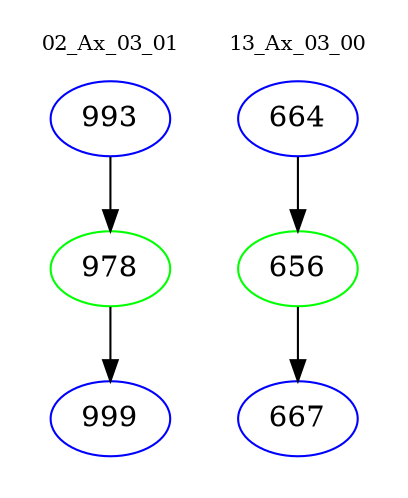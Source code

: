 digraph{
subgraph cluster_0 {
color = white
label = "02_Ax_03_01";
fontsize=10;
T0_993 [label="993", color="blue"]
T0_993 -> T0_978 [color="black"]
T0_978 [label="978", color="green"]
T0_978 -> T0_999 [color="black"]
T0_999 [label="999", color="blue"]
}
subgraph cluster_1 {
color = white
label = "13_Ax_03_00";
fontsize=10;
T1_664 [label="664", color="blue"]
T1_664 -> T1_656 [color="black"]
T1_656 [label="656", color="green"]
T1_656 -> T1_667 [color="black"]
T1_667 [label="667", color="blue"]
}
}
